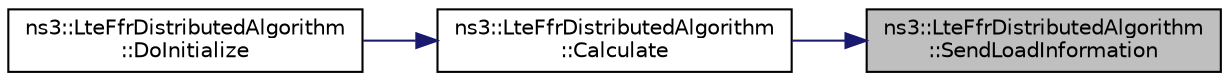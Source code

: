 digraph "ns3::LteFfrDistributedAlgorithm::SendLoadInformation"
{
 // LATEX_PDF_SIZE
  edge [fontname="Helvetica",fontsize="10",labelfontname="Helvetica",labelfontsize="10"];
  node [fontname="Helvetica",fontsize="10",shape=record];
  rankdir="RL";
  Node1 [label="ns3::LteFfrDistributedAlgorithm\l::SendLoadInformation",height=0.2,width=0.4,color="black", fillcolor="grey75", style="filled", fontcolor="black",tooltip="Send load information function."];
  Node1 -> Node2 [dir="back",color="midnightblue",fontsize="10",style="solid",fontname="Helvetica"];
  Node2 [label="ns3::LteFfrDistributedAlgorithm\l::Calculate",height=0.2,width=0.4,color="black", fillcolor="white", style="filled",URL="$classns3_1_1_lte_ffr_distributed_algorithm.html#ac3060afed89f5404b6626fc0d23d01ae",tooltip="Calculate function."];
  Node2 -> Node3 [dir="back",color="midnightblue",fontsize="10",style="solid",fontname="Helvetica"];
  Node3 [label="ns3::LteFfrDistributedAlgorithm\l::DoInitialize",height=0.2,width=0.4,color="black", fillcolor="white", style="filled",URL="$classns3_1_1_lte_ffr_distributed_algorithm.html#a101b6b91a19c0714f93445ce3c286fb1",tooltip="Initialize() implementation."];
}

